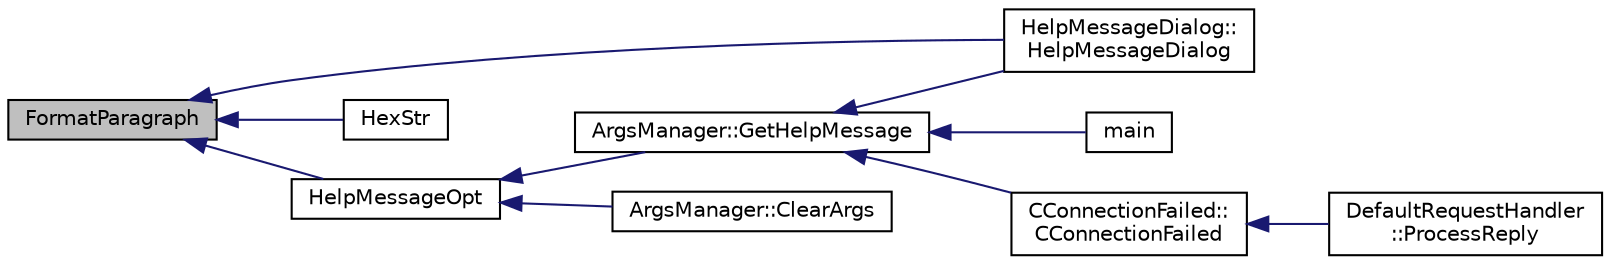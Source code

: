 digraph "FormatParagraph"
{
  edge [fontname="Helvetica",fontsize="10",labelfontname="Helvetica",labelfontsize="10"];
  node [fontname="Helvetica",fontsize="10",shape=record];
  rankdir="LR";
  Node1 [label="FormatParagraph",height=0.2,width=0.4,color="black", fillcolor="grey75", style="filled", fontcolor="black"];
  Node1 -> Node2 [dir="back",color="midnightblue",fontsize="10",style="solid",fontname="Helvetica"];
  Node2 [label="HelpMessageDialog::\lHelpMessageDialog",height=0.2,width=0.4,color="black", fillcolor="white", style="filled",URL="$class_help_message_dialog.html#a4dbaaa9a299692aab191ec4270fc9a99",tooltip="\"Help message\" or \"About\" dialog box "];
  Node1 -> Node3 [dir="back",color="midnightblue",fontsize="10",style="solid",fontname="Helvetica"];
  Node3 [label="HexStr",height=0.2,width=0.4,color="black", fillcolor="white", style="filled",URL="$strencodings_8h.html#a199d7aac5e661a76efdbca8eab068bf3"];
  Node1 -> Node4 [dir="back",color="midnightblue",fontsize="10",style="solid",fontname="Helvetica"];
  Node4 [label="HelpMessageOpt",height=0.2,width=0.4,color="black", fillcolor="white", style="filled",URL="$system_8h.html#aec85bcd561766ad0362a8fc5cd4a8542",tooltip="Format a string to be used as option description in help messages. "];
  Node4 -> Node5 [dir="back",color="midnightblue",fontsize="10",style="solid",fontname="Helvetica"];
  Node5 [label="ArgsManager::GetHelpMessage",height=0.2,width=0.4,color="black", fillcolor="white", style="filled",URL="$class_args_manager.html#a674b4204f6920659ea54ecb9e7bb2d54",tooltip="Get the help string. "];
  Node5 -> Node6 [dir="back",color="midnightblue",fontsize="10",style="solid",fontname="Helvetica"];
  Node6 [label="main",height=0.2,width=0.4,color="black", fillcolor="white", style="filled",URL="$bench__bitcoin_8cpp.html#a3c04138a5bfe5d72780bb7e82a18e627"];
  Node5 -> Node7 [dir="back",color="midnightblue",fontsize="10",style="solid",fontname="Helvetica"];
  Node7 [label="CConnectionFailed::\lCConnectionFailed",height=0.2,width=0.4,color="black", fillcolor="white", style="filled",URL="$class_c_connection_failed.html#abcc9db4386ec901f5159c44d939c82c5"];
  Node7 -> Node8 [dir="back",color="midnightblue",fontsize="10",style="solid",fontname="Helvetica"];
  Node8 [label="DefaultRequestHandler\l::ProcessReply",height=0.2,width=0.4,color="black", fillcolor="white", style="filled",URL="$class_default_request_handler.html#a79e399b51ea29faf9bd596165155aa11"];
  Node5 -> Node2 [dir="back",color="midnightblue",fontsize="10",style="solid",fontname="Helvetica"];
  Node4 -> Node9 [dir="back",color="midnightblue",fontsize="10",style="solid",fontname="Helvetica"];
  Node9 [label="ArgsManager::ClearArgs",height=0.2,width=0.4,color="black", fillcolor="white", style="filled",URL="$class_args_manager.html#a99a72f8915908d403fc5a5c4740b16ad",tooltip="Clear available arguments. "];
}
